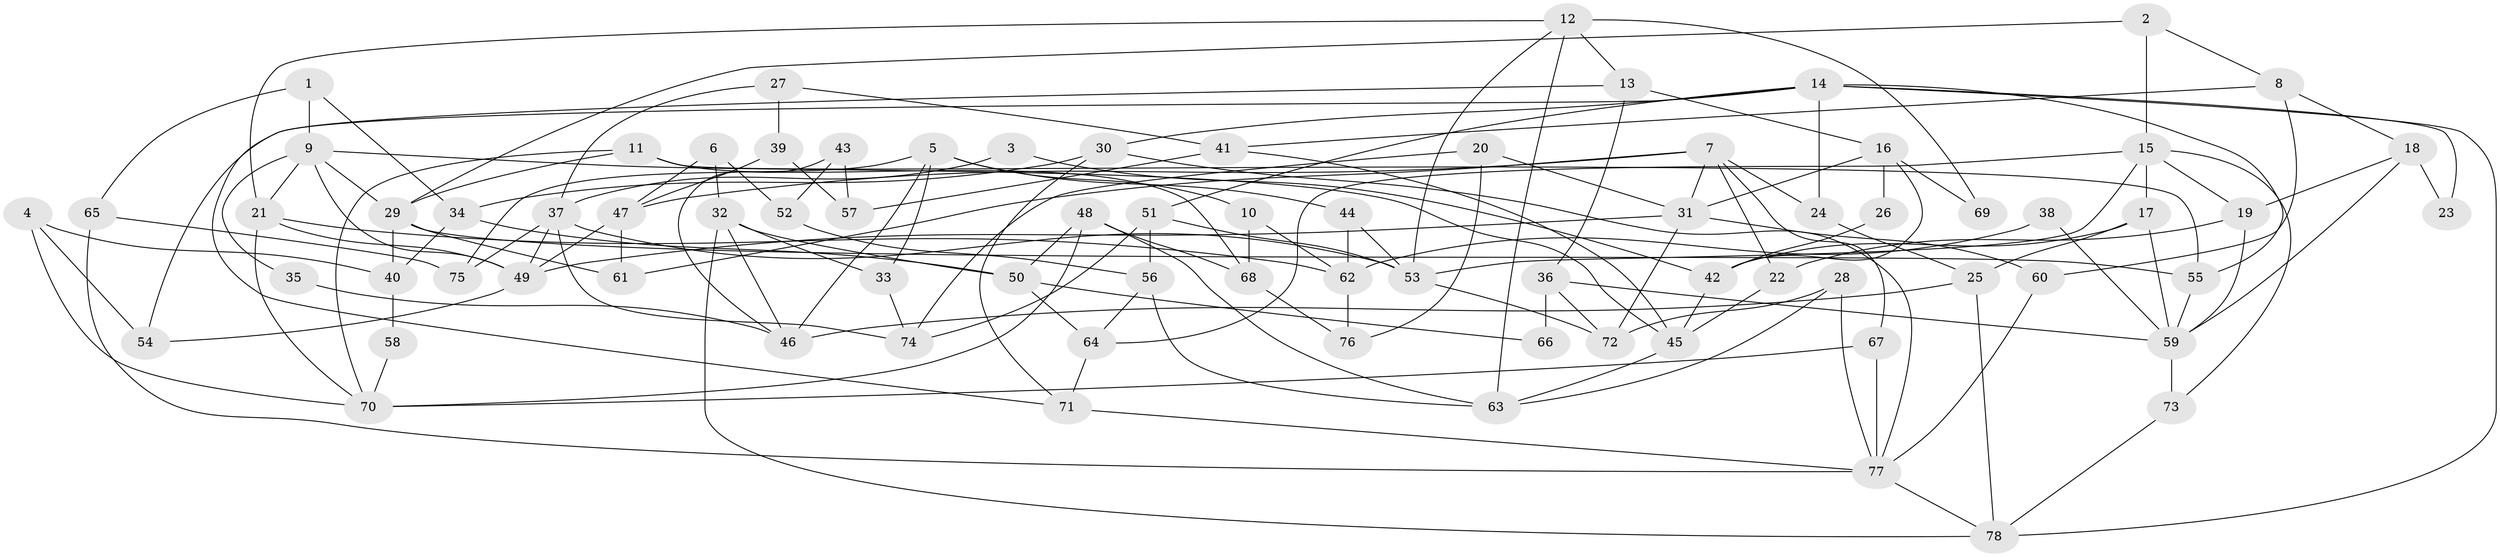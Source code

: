 // coarse degree distribution, {5: 0.1, 3: 0.28, 6: 0.18, 9: 0.08, 4: 0.18, 7: 0.06, 8: 0.06, 2: 0.06}
// Generated by graph-tools (version 1.1) at 2025/24/03/03/25 07:24:03]
// undirected, 78 vertices, 156 edges
graph export_dot {
graph [start="1"]
  node [color=gray90,style=filled];
  1;
  2;
  3;
  4;
  5;
  6;
  7;
  8;
  9;
  10;
  11;
  12;
  13;
  14;
  15;
  16;
  17;
  18;
  19;
  20;
  21;
  22;
  23;
  24;
  25;
  26;
  27;
  28;
  29;
  30;
  31;
  32;
  33;
  34;
  35;
  36;
  37;
  38;
  39;
  40;
  41;
  42;
  43;
  44;
  45;
  46;
  47;
  48;
  49;
  50;
  51;
  52;
  53;
  54;
  55;
  56;
  57;
  58;
  59;
  60;
  61;
  62;
  63;
  64;
  65;
  66;
  67;
  68;
  69;
  70;
  71;
  72;
  73;
  74;
  75;
  76;
  77;
  78;
  1 -- 34;
  1 -- 9;
  1 -- 65;
  2 -- 29;
  2 -- 15;
  2 -- 8;
  3 -- 42;
  3 -- 37;
  4 -- 54;
  4 -- 70;
  4 -- 40;
  5 -- 46;
  5 -- 75;
  5 -- 10;
  5 -- 33;
  5 -- 44;
  6 -- 47;
  6 -- 32;
  6 -- 52;
  7 -- 22;
  7 -- 67;
  7 -- 24;
  7 -- 31;
  7 -- 47;
  7 -- 61;
  8 -- 60;
  8 -- 18;
  8 -- 41;
  9 -- 21;
  9 -- 29;
  9 -- 35;
  9 -- 45;
  9 -- 49;
  10 -- 68;
  10 -- 62;
  11 -- 70;
  11 -- 55;
  11 -- 29;
  11 -- 68;
  12 -- 53;
  12 -- 63;
  12 -- 13;
  12 -- 21;
  12 -- 69;
  13 -- 36;
  13 -- 16;
  13 -- 71;
  14 -- 55;
  14 -- 24;
  14 -- 23;
  14 -- 30;
  14 -- 51;
  14 -- 54;
  14 -- 78;
  15 -- 73;
  15 -- 64;
  15 -- 17;
  15 -- 19;
  15 -- 53;
  16 -- 31;
  16 -- 26;
  16 -- 42;
  16 -- 69;
  17 -- 42;
  17 -- 25;
  17 -- 59;
  18 -- 19;
  18 -- 23;
  18 -- 59;
  19 -- 59;
  19 -- 22;
  20 -- 74;
  20 -- 31;
  20 -- 76;
  21 -- 62;
  21 -- 49;
  21 -- 70;
  22 -- 45;
  24 -- 25;
  25 -- 78;
  25 -- 46;
  26 -- 42;
  27 -- 37;
  27 -- 41;
  27 -- 39;
  28 -- 77;
  28 -- 63;
  28 -- 72;
  29 -- 61;
  29 -- 40;
  29 -- 55;
  30 -- 71;
  30 -- 34;
  30 -- 77;
  31 -- 49;
  31 -- 60;
  31 -- 72;
  32 -- 50;
  32 -- 33;
  32 -- 46;
  32 -- 78;
  33 -- 74;
  34 -- 40;
  34 -- 50;
  35 -- 46;
  36 -- 59;
  36 -- 72;
  36 -- 66;
  37 -- 49;
  37 -- 53;
  37 -- 74;
  37 -- 75;
  38 -- 62;
  38 -- 59;
  39 -- 47;
  39 -- 57;
  40 -- 58;
  41 -- 57;
  41 -- 45;
  42 -- 45;
  43 -- 52;
  43 -- 46;
  43 -- 57;
  44 -- 53;
  44 -- 62;
  45 -- 63;
  47 -- 49;
  47 -- 61;
  48 -- 63;
  48 -- 68;
  48 -- 50;
  48 -- 70;
  49 -- 54;
  50 -- 64;
  50 -- 66;
  51 -- 53;
  51 -- 56;
  51 -- 74;
  52 -- 56;
  53 -- 72;
  55 -- 59;
  56 -- 64;
  56 -- 63;
  58 -- 70;
  59 -- 73;
  60 -- 77;
  62 -- 76;
  64 -- 71;
  65 -- 77;
  65 -- 75;
  67 -- 70;
  67 -- 77;
  68 -- 76;
  71 -- 77;
  73 -- 78;
  77 -- 78;
}
